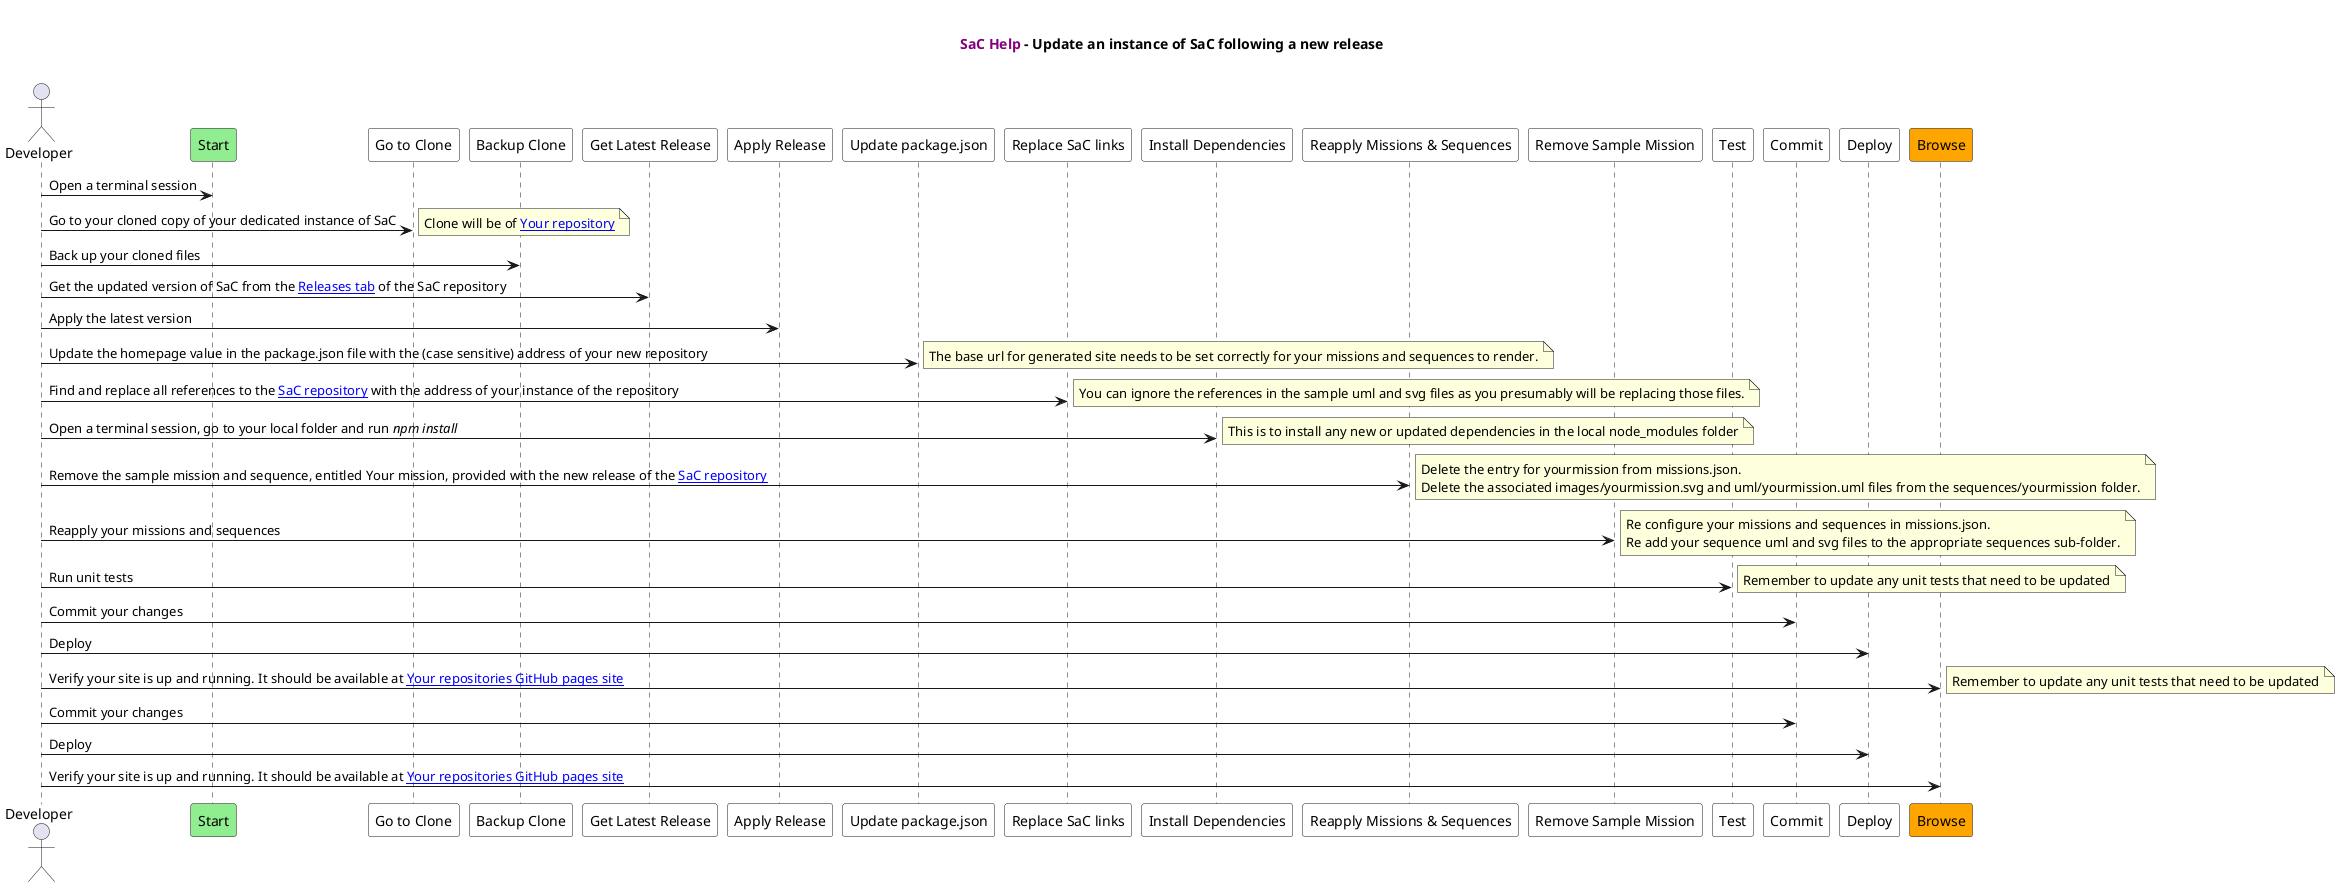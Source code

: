 @startuml

title

  <font color=purple><b>SaC Help</b></font> - Update an instance of SaC following a new release

end title

actor Developer
participant "Start" as A #lightGreen
participant "Go to Clone" as B #white
participant "Backup Clone" as C #white
participant "Get Latest Release" as D #white
participant "Apply Release" as E #white
participant "Update package.json" as F #white
participant "Replace SaC links" as G #white
participant "Install Dependencies" as H #white
participant "Reapply Missions & Sequences" as I #white
participant "Remove Sample Mission" as J #white
participant "Test" as K #white
participant "Commit" as L #white
participant "Deploy" as M #white
participant "Browse" as N #orange

Developer -> A: Open a terminal session
Developer -> B: Go to your cloned copy of your dedicated instance of SaC
note right
   Clone will be of [[https://github.com/your_organization/your_repository{Right click to open in a new window or a new tab} Your repository]]
end note
Developer -> C: Back up your cloned files
Developer -> D: Get the updated version of SaC from the [[https://github.com/dxc-technology/Sequences-as-Code/releases{Right click to open in a new window or a new tab} Releases tab]] of the SaC repository
Developer -> E: Apply the latest version
Developer -> F: Update the homepage value in the package.json file with the (case sensitive) address of your new repository
note right
  The base url for generated site needs to be set correctly for your missions and sequences to render.
end note
Developer -> G: Find and replace all references to the [[https://github.com/dxc-technology/Sequences-as-Code{Right click to open in a new window or a new tab} SaC repository]] with the address of your instance of the repository
note right
  You can ignore the references in the sample uml and svg files as you presumably will be replacing those files.
end note
Developer -> H: Open a terminal session, go to your local folder and run <i>npm install</i>
note right
  This is to install any new or updated dependencies in the local node_modules folder
end note
Developer -> I: Remove the sample mission and sequence, entitled Your mission, provided with the new release of the [[https://github.com/dxc-technology/Sequences-as-Code{Right click to open in a new window or a new tab} SaC repository]]
note right
  Delete the entry for yourmission from missions.json.
  Delete the associated images/yourmission.svg and uml/yourmission.uml files from the sequences/yourmission folder.
end note
Developer -> J: Reapply your missions and sequences
note right
  Re configure your missions and sequences in missions.json.
  Re add your sequence uml and svg files to the appropriate sequences sub-folder.
end note
Developer -> K: Run unit tests
note right
  Remember to update any unit tests that need to be updated
end note
Developer -> L: Commit your changes
Developer -> M: Deploy
Developer -> N: Verify your site is up and running. It should be available at [[https://github.com/pages/your_organization/your_repository{Right click to open in a new window or a new tab} Your repositories GitHub pages site]]
note right
  Remember to update any unit tests that need to be updated
end note
Developer -> L: Commit your changes
Developer -> M: Deploy
Developer -> N: Verify your site is up and running. It should be available at [[https://github.com/pages/your_organization/your_repository{Right click to open in a new window or a new tab} Your repositories GitHub pages site]]
@enduml